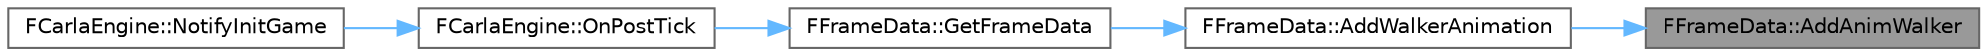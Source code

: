 digraph "FFrameData::AddAnimWalker"
{
 // INTERACTIVE_SVG=YES
 // LATEX_PDF_SIZE
  bgcolor="transparent";
  edge [fontname=Helvetica,fontsize=10,labelfontname=Helvetica,labelfontsize=10];
  node [fontname=Helvetica,fontsize=10,shape=box,height=0.2,width=0.4];
  rankdir="RL";
  Node1 [id="Node000001",label="FFrameData::AddAnimWalker",height=0.2,width=0.4,color="gray40", fillcolor="grey60", style="filled", fontcolor="black",tooltip=" "];
  Node1 -> Node2 [id="edge1_Node000001_Node000002",dir="back",color="steelblue1",style="solid",tooltip=" "];
  Node2 [id="Node000002",label="FFrameData::AddWalkerAnimation",height=0.2,width=0.4,color="grey40", fillcolor="white", style="filled",URL="$de/db4/classFFrameData.html#a8846d260f27ad4e042108b1ad8048ddf",tooltip=" "];
  Node2 -> Node3 [id="edge2_Node000002_Node000003",dir="back",color="steelblue1",style="solid",tooltip=" "];
  Node3 [id="Node000003",label="FFrameData::GetFrameData",height=0.2,width=0.4,color="grey40", fillcolor="white", style="filled",URL="$de/db4/classFFrameData.html#a13396099d7e1c32df563893f7d0b35be",tooltip=" "];
  Node3 -> Node4 [id="edge3_Node000003_Node000004",dir="back",color="steelblue1",style="solid",tooltip=" "];
  Node4 [id="Node000004",label="FCarlaEngine::OnPostTick",height=0.2,width=0.4,color="grey40", fillcolor="white", style="filled",URL="$dc/d49/classFCarlaEngine.html#aff440c7ba9d004e4c5b60125cc4d709b",tooltip=" "];
  Node4 -> Node5 [id="edge4_Node000004_Node000005",dir="back",color="steelblue1",style="solid",tooltip=" "];
  Node5 [id="Node000005",label="FCarlaEngine::NotifyInitGame",height=0.2,width=0.4,color="grey40", fillcolor="white", style="filled",URL="$dc/d49/classFCarlaEngine.html#ab8d13063cde985781237dd7da308227e",tooltip=" "];
}
